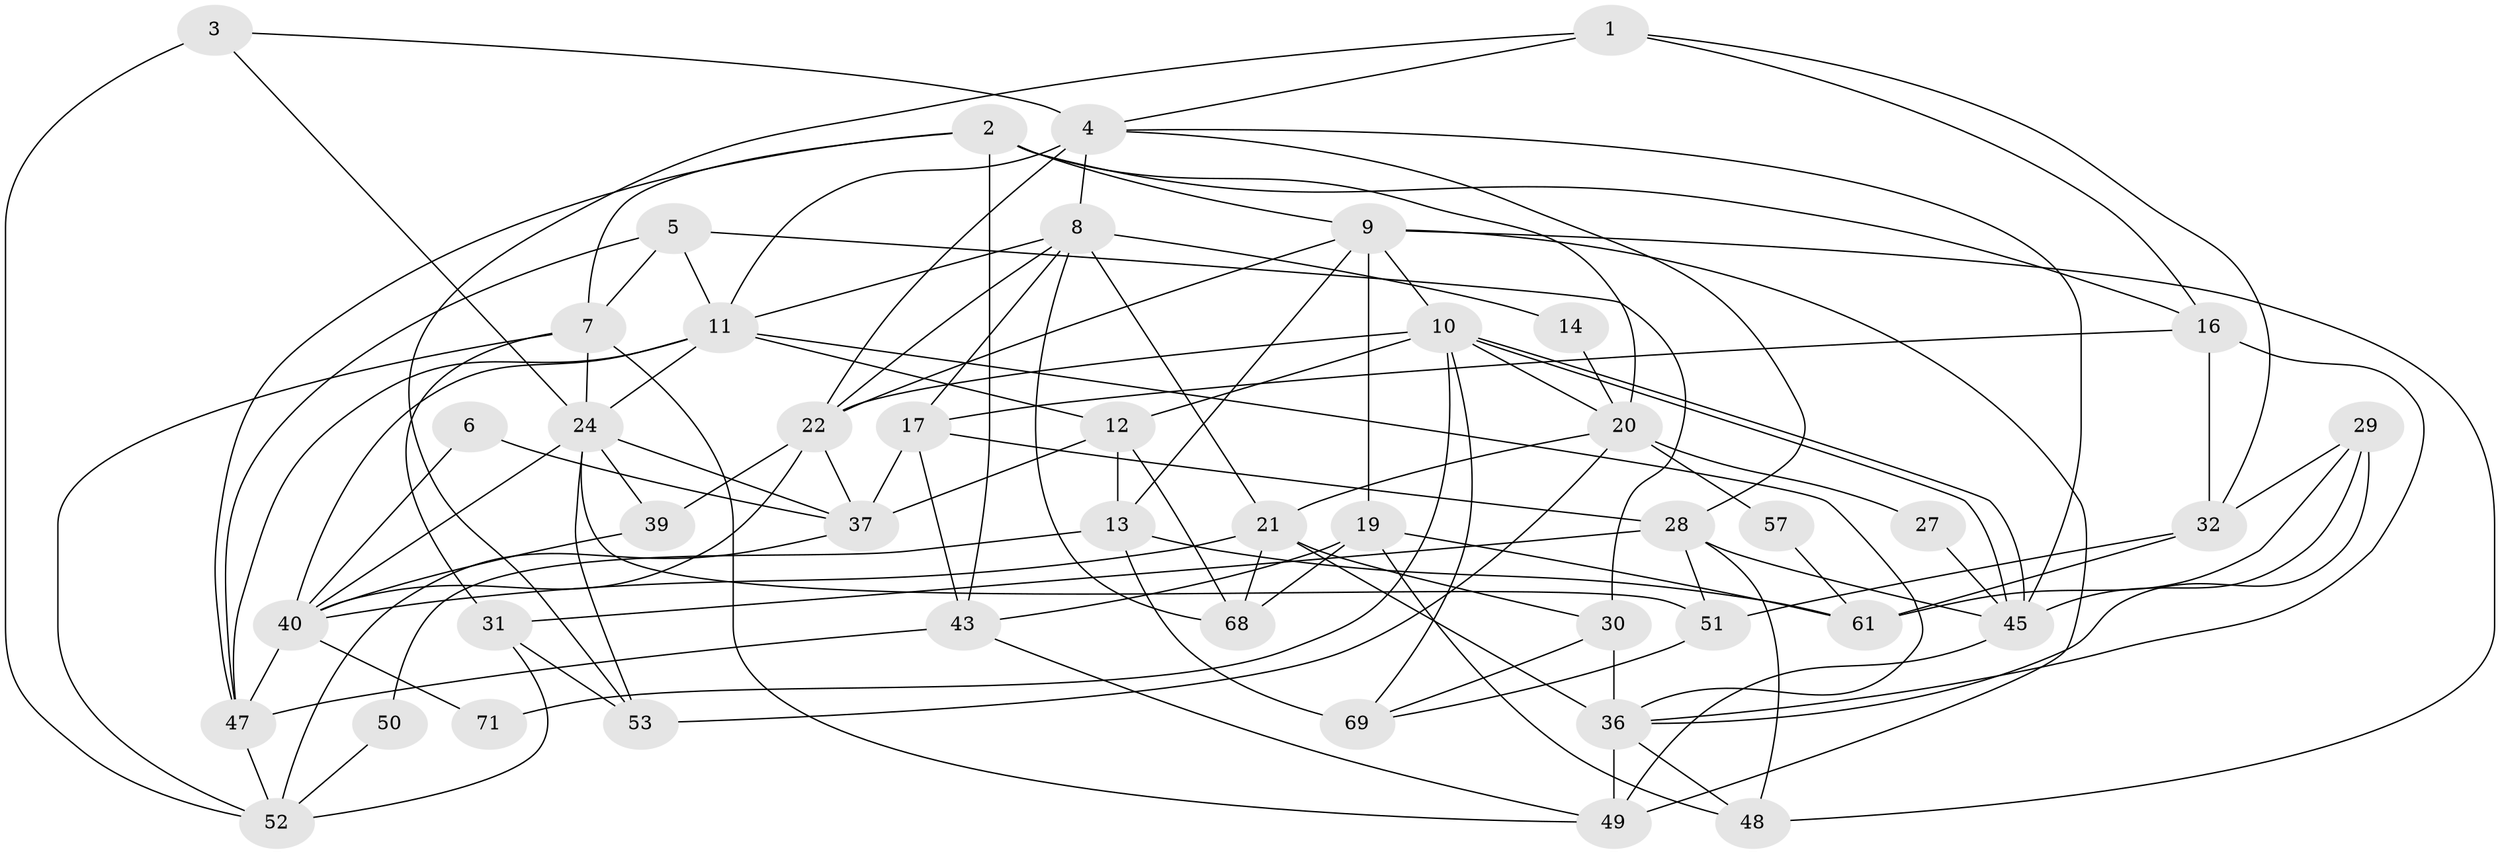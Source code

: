 // original degree distribution, {3: 0.23684210526315788, 5: 0.21052631578947367, 2: 0.13157894736842105, 4: 0.2894736842105263, 6: 0.10526315789473684, 7: 0.02631578947368421}
// Generated by graph-tools (version 1.1) at 2025/11/02/27/25 16:11:20]
// undirected, 45 vertices, 113 edges
graph export_dot {
graph [start="1"]
  node [color=gray90,style=filled];
  1 [super="+58"];
  2 [super="+23"];
  3;
  4 [super="+41"];
  5 [super="+63"];
  6;
  7 [super="+75"];
  8 [super="+42"];
  9 [super="+25"];
  10 [super="+44"];
  11 [super="+15"];
  12 [super="+38"];
  13;
  14;
  16 [super="+18"];
  17 [super="+59"];
  19;
  20 [super="+35"];
  21 [super="+72"];
  22 [super="+26"];
  24 [super="+33"];
  27;
  28 [super="+56"];
  29 [super="+76"];
  30 [super="+73"];
  31 [super="+34"];
  32 [super="+66"];
  36 [super="+60"];
  37 [super="+70"];
  39;
  40 [super="+67"];
  43 [super="+46"];
  45 [super="+62"];
  47 [super="+74"];
  48 [super="+55"];
  49 [super="+54"];
  50;
  51;
  52 [super="+65"];
  53;
  57;
  61 [super="+64"];
  68;
  69;
  71;
  1 -- 53;
  1 -- 4;
  1 -- 32;
  1 -- 16;
  2 -- 7;
  2 -- 16;
  2 -- 20;
  2 -- 9;
  2 -- 47;
  2 -- 43;
  3 -- 24;
  3 -- 4;
  3 -- 52;
  4 -- 45;
  4 -- 22;
  4 -- 8;
  4 -- 11;
  4 -- 28;
  5 -- 30;
  5 -- 7;
  5 -- 11;
  5 -- 47;
  6 -- 40;
  6 -- 37;
  7 -- 31;
  7 -- 49;
  7 -- 24;
  7 -- 52;
  8 -- 22;
  8 -- 68;
  8 -- 21 [weight=2];
  8 -- 11;
  8 -- 14;
  8 -- 17;
  9 -- 22;
  9 -- 10;
  9 -- 13;
  9 -- 48;
  9 -- 19;
  9 -- 49;
  10 -- 69;
  10 -- 45;
  10 -- 45;
  10 -- 12;
  10 -- 20;
  10 -- 22 [weight=2];
  10 -- 71;
  11 -- 24;
  11 -- 40;
  11 -- 36;
  11 -- 12;
  11 -- 47;
  12 -- 68;
  12 -- 37;
  12 -- 13;
  13 -- 50;
  13 -- 61;
  13 -- 69;
  14 -- 20;
  16 -- 36;
  16 -- 32;
  16 -- 17;
  17 -- 43;
  17 -- 37;
  17 -- 28;
  19 -- 48;
  19 -- 43;
  19 -- 61;
  19 -- 68;
  20 -- 21;
  20 -- 27;
  20 -- 57;
  20 -- 53;
  21 -- 36 [weight=2];
  21 -- 68;
  21 -- 40;
  21 -- 30;
  22 -- 39;
  22 -- 40;
  22 -- 37;
  24 -- 37;
  24 -- 53;
  24 -- 40;
  24 -- 51;
  24 -- 39;
  27 -- 45;
  28 -- 48;
  28 -- 45;
  28 -- 51;
  28 -- 31;
  29 -- 61;
  29 -- 32;
  29 -- 45;
  29 -- 36;
  30 -- 36 [weight=2];
  30 -- 69;
  31 -- 52;
  31 -- 53;
  32 -- 51;
  32 -- 61;
  36 -- 48;
  36 -- 49;
  37 -- 52;
  39 -- 40;
  40 -- 71;
  40 -- 47;
  43 -- 49;
  43 -- 47 [weight=2];
  45 -- 49;
  47 -- 52;
  50 -- 52;
  51 -- 69;
  57 -- 61;
}
